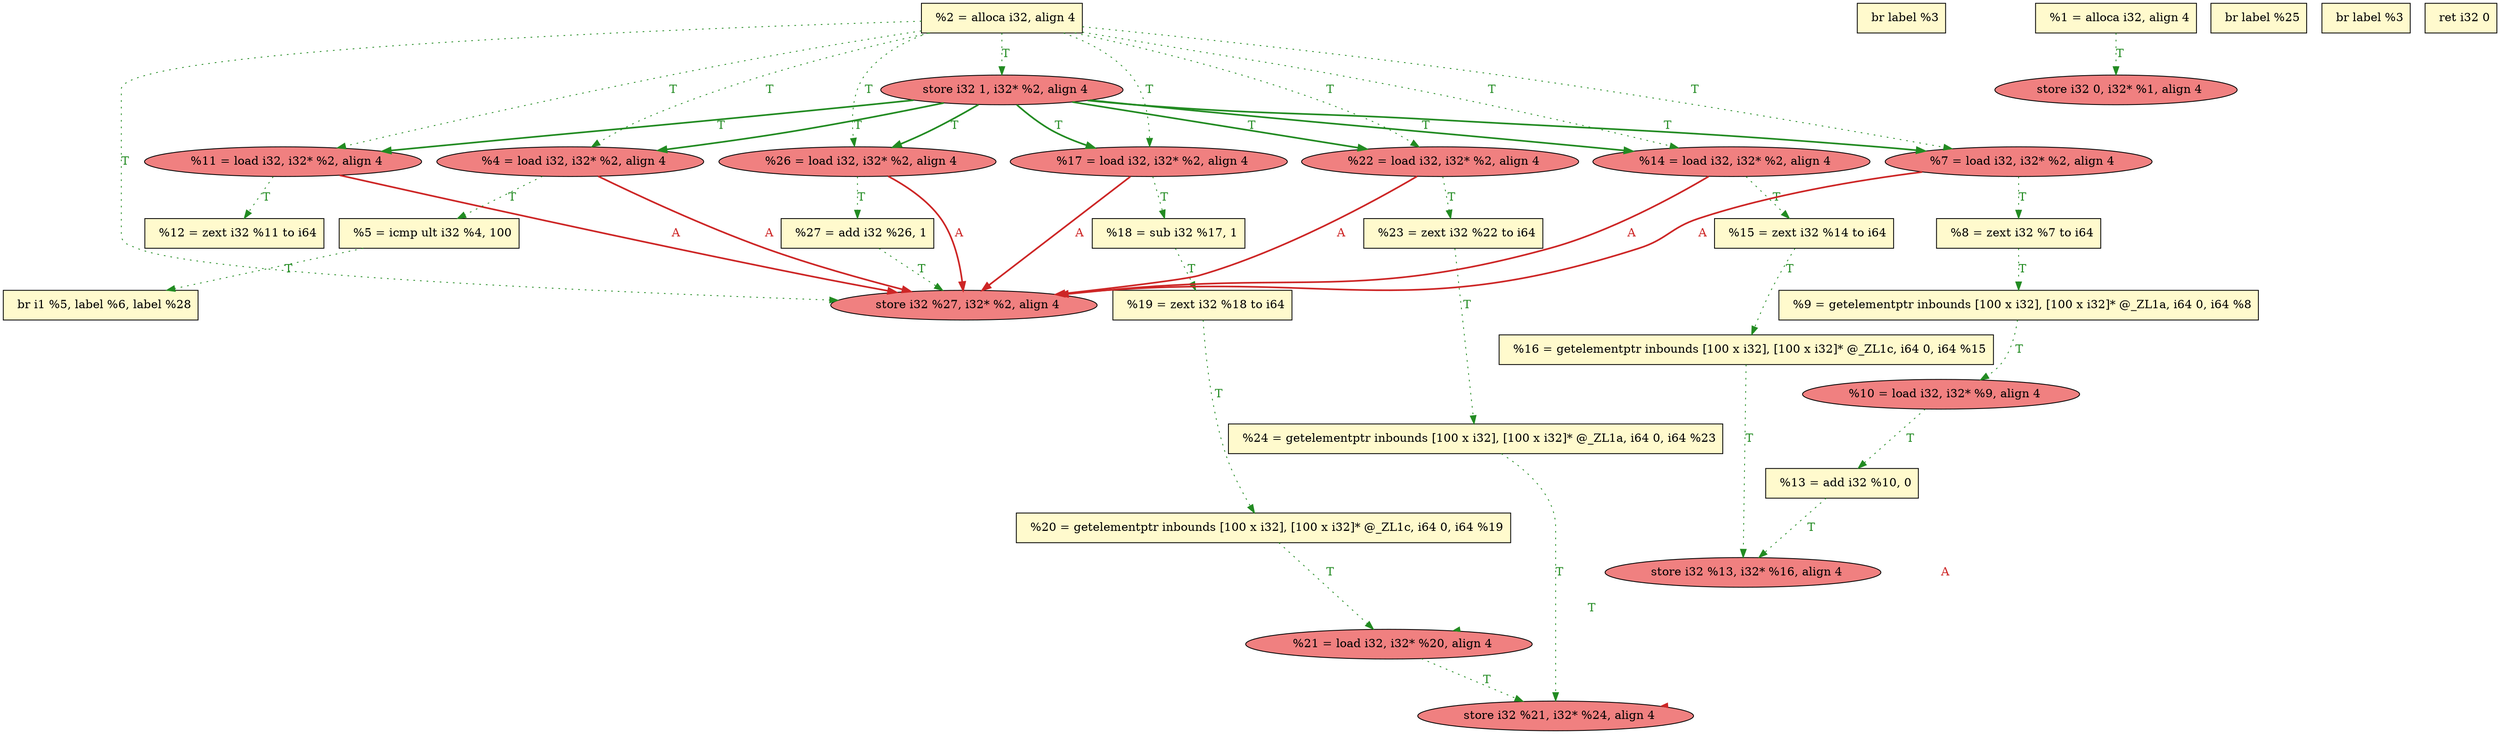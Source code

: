 digraph {

node30 [fillcolor=lemonchiffon,label="  %15 = zext i32 %14 to i64",shape=rectangle,style=filled ]
node28 [fillcolor=lightcoral,label="  %17 = load i32, i32* %2, align 4",shape=ellipse,style=filled ]
node25 [fillcolor=lemonchiffon,label="  br label %3",shape=rectangle,style=filled ]
node33 [fillcolor=lightcoral,label="  %11 = load i32, i32* %2, align 4",shape=ellipse,style=filled ]
node22 [fillcolor=lightcoral,label="  store i32 %13, i32* %16, align 4",shape=ellipse,style=filled ]
node21 [fillcolor=lightcoral,label="  store i32 %27, i32* %2, align 4",shape=ellipse,style=filled ]
node29 [fillcolor=lemonchiffon,label="  %23 = zext i32 %22 to i64",shape=rectangle,style=filled ]
node20 [fillcolor=lemonchiffon,label="  %27 = add i32 %26, 1",shape=rectangle,style=filled ]
node19 [fillcolor=lightcoral,label="  %4 = load i32, i32* %2, align 4",shape=ellipse,style=filled ]
node18 [fillcolor=lemonchiffon,label="  %1 = alloca i32, align 4",shape=rectangle,style=filled ]
node31 [fillcolor=lightcoral,label="  store i32 1, i32* %2, align 4",shape=ellipse,style=filled ]
node17 [fillcolor=lemonchiffon,label="  br label %25",shape=rectangle,style=filled ]
node27 [fillcolor=lemonchiffon,label="  %18 = sub i32 %17, 1",shape=rectangle,style=filled ]
node16 [fillcolor=lightcoral,label="  store i32 %21, i32* %24, align 4",shape=ellipse,style=filled ]
node4 [fillcolor=lemonchiffon,label="  %20 = getelementptr inbounds [100 x i32], [100 x i32]* @_ZL1c, i64 0, i64 %19",shape=rectangle,style=filled ]
node8 [fillcolor=lemonchiffon,label="  %19 = zext i32 %18 to i64",shape=rectangle,style=filled ]
node26 [fillcolor=lightcoral,label="  %21 = load i32, i32* %20, align 4",shape=ellipse,style=filled ]
node15 [fillcolor=lemonchiffon,label="  %9 = getelementptr inbounds [100 x i32], [100 x i32]* @_ZL1a, i64 0, i64 %8",shape=rectangle,style=filled ]
node0 [fillcolor=lightcoral,label="  %14 = load i32, i32* %2, align 4",shape=ellipse,style=filled ]
node24 [fillcolor=lightcoral,label="  %26 = load i32, i32* %2, align 4",shape=ellipse,style=filled ]
node11 [fillcolor=lemonchiffon,label="  br i1 %5, label %6, label %28",shape=rectangle,style=filled ]
node3 [fillcolor=lemonchiffon,label="  %12 = zext i32 %11 to i64",shape=rectangle,style=filled ]
node2 [fillcolor=lightcoral,label="  %22 = load i32, i32* %2, align 4",shape=ellipse,style=filled ]
node32 [fillcolor=lemonchiffon,label="  %8 = zext i32 %7 to i64",shape=rectangle,style=filled ]
node12 [fillcolor=lemonchiffon,label="  %2 = alloca i32, align 4",shape=rectangle,style=filled ]
node13 [fillcolor=lemonchiffon,label="  %5 = icmp ult i32 %4, 100",shape=rectangle,style=filled ]
node1 [fillcolor=lightcoral,label="  store i32 0, i32* %1, align 4",shape=ellipse,style=filled ]
node6 [fillcolor=lightcoral,label="  %7 = load i32, i32* %2, align 4",shape=ellipse,style=filled ]
node14 [fillcolor=lemonchiffon,label="  br label %3",shape=rectangle,style=filled ]
node7 [fillcolor=lemonchiffon,label="  %16 = getelementptr inbounds [100 x i32], [100 x i32]* @_ZL1c, i64 0, i64 %15",shape=rectangle,style=filled ]
node23 [fillcolor=lemonchiffon,label="  ret i32 0",shape=rectangle,style=filled ]
node9 [fillcolor=lemonchiffon,label="  %24 = getelementptr inbounds [100 x i32], [100 x i32]* @_ZL1a, i64 0, i64 %23",shape=rectangle,style=filled ]
node5 [fillcolor=lightcoral,label="  %10 = load i32, i32* %9, align 4",shape=ellipse,style=filled ]
node10 [fillcolor=lemonchiffon,label="  %13 = add i32 %10, 0",shape=rectangle,style=filled ]

node28->node21 [style=solid,color=firebrick3,label="A",penwidth=2.0,fontcolor=firebrick3 ]
node33->node21 [style=solid,color=firebrick3,label="A",penwidth=2.0,fontcolor=firebrick3 ]
node15->node5 [style=dotted,color=forestgreen,label="T",penwidth=1.0,fontcolor=forestgreen ]
node5->node10 [style=dotted,color=forestgreen,label="T",penwidth=1.0,fontcolor=forestgreen ]
node32->node15 [style=dotted,color=forestgreen,label="T",penwidth=1.0,fontcolor=forestgreen ]
node7->node22 [style=dotted,color=forestgreen,label="T",penwidth=1.0,fontcolor=forestgreen ]
node27->node8 [style=dotted,color=forestgreen,label="T",penwidth=1.0,fontcolor=forestgreen ]
node0->node21 [style=solid,color=firebrick3,label="A",penwidth=2.0,fontcolor=firebrick3 ]
node12->node28 [style=dotted,color=forestgreen,label="T",penwidth=1.0,fontcolor=forestgreen ]
node24->node20 [style=dotted,color=forestgreen,label="T",penwidth=1.0,fontcolor=forestgreen ]
node12->node6 [style=dotted,color=forestgreen,label="T",penwidth=1.0,fontcolor=forestgreen ]
node9->node16 [style=dotted,color=forestgreen,label="T",penwidth=1.0,fontcolor=forestgreen ]
node22->node26 [style=solid,color=forestgreen,label="T",penwidth=0.0,fontcolor=forestgreen ]
node19->node13 [style=dotted,color=forestgreen,label="T",penwidth=1.0,fontcolor=forestgreen ]
node13->node11 [style=dotted,color=forestgreen,label="T",penwidth=1.0,fontcolor=forestgreen ]
node31->node6 [style=solid,color=forestgreen,label="T",penwidth=2.0,fontcolor=forestgreen ]
node8->node4 [style=dotted,color=forestgreen,label="T",penwidth=1.0,fontcolor=forestgreen ]
node0->node30 [style=dotted,color=forestgreen,label="T",penwidth=1.0,fontcolor=forestgreen ]
node31->node19 [style=solid,color=forestgreen,label="T",penwidth=2.0,fontcolor=forestgreen ]
node31->node2 [style=solid,color=forestgreen,label="T",penwidth=2.0,fontcolor=forestgreen ]
node10->node22 [style=dotted,color=forestgreen,label="T",penwidth=1.0,fontcolor=forestgreen ]
node5->node16 [style=solid,color=firebrick3,label="A",penwidth=0.0,fontcolor=firebrick3 ]
node31->node28 [style=solid,color=forestgreen,label="T",penwidth=2.0,fontcolor=forestgreen ]
node31->node0 [style=solid,color=forestgreen,label="T",penwidth=2.0,fontcolor=forestgreen ]
node12->node24 [style=dotted,color=forestgreen,label="T",penwidth=1.0,fontcolor=forestgreen ]
node31->node33 [style=solid,color=forestgreen,label="T",penwidth=2.0,fontcolor=forestgreen ]
node19->node21 [style=solid,color=firebrick3,label="A",penwidth=2.0,fontcolor=firebrick3 ]
node30->node7 [style=dotted,color=forestgreen,label="T",penwidth=1.0,fontcolor=forestgreen ]
node31->node24 [style=solid,color=forestgreen,label="T",penwidth=2.0,fontcolor=forestgreen ]
node6->node32 [style=dotted,color=forestgreen,label="T",penwidth=1.0,fontcolor=forestgreen ]
node2->node21 [style=solid,color=firebrick3,label="A",penwidth=2.0,fontcolor=firebrick3 ]
node33->node3 [style=dotted,color=forestgreen,label="T",penwidth=1.0,fontcolor=forestgreen ]
node29->node9 [style=dotted,color=forestgreen,label="T",penwidth=1.0,fontcolor=forestgreen ]
node12->node19 [style=dotted,color=forestgreen,label="T",penwidth=1.0,fontcolor=forestgreen ]
node6->node21 [style=solid,color=firebrick3,label="A",penwidth=2.0,fontcolor=firebrick3 ]
node24->node21 [style=solid,color=firebrick3,label="A",penwidth=2.0,fontcolor=firebrick3 ]
node20->node21 [style=dotted,color=forestgreen,label="T",penwidth=1.0,fontcolor=forestgreen ]
node2->node29 [style=dotted,color=forestgreen,label="T",penwidth=1.0,fontcolor=forestgreen ]
node28->node27 [style=dotted,color=forestgreen,label="T",penwidth=1.0,fontcolor=forestgreen ]
node26->node16 [style=dotted,color=forestgreen,label="T",penwidth=1.0,fontcolor=forestgreen ]
node12->node0 [style=dotted,color=forestgreen,label="T",penwidth=1.0,fontcolor=forestgreen ]
node4->node26 [style=dotted,color=forestgreen,label="T",penwidth=1.0,fontcolor=forestgreen ]
node12->node33 [style=dotted,color=forestgreen,label="T",penwidth=1.0,fontcolor=forestgreen ]
node12->node2 [style=dotted,color=forestgreen,label="T",penwidth=1.0,fontcolor=forestgreen ]
node12->node21 [style=dotted,color=forestgreen,label="T",penwidth=1.0,fontcolor=forestgreen ]
node18->node1 [style=dotted,color=forestgreen,label="T",penwidth=1.0,fontcolor=forestgreen ]
node12->node31 [style=dotted,color=forestgreen,label="T",penwidth=1.0,fontcolor=forestgreen ]

}